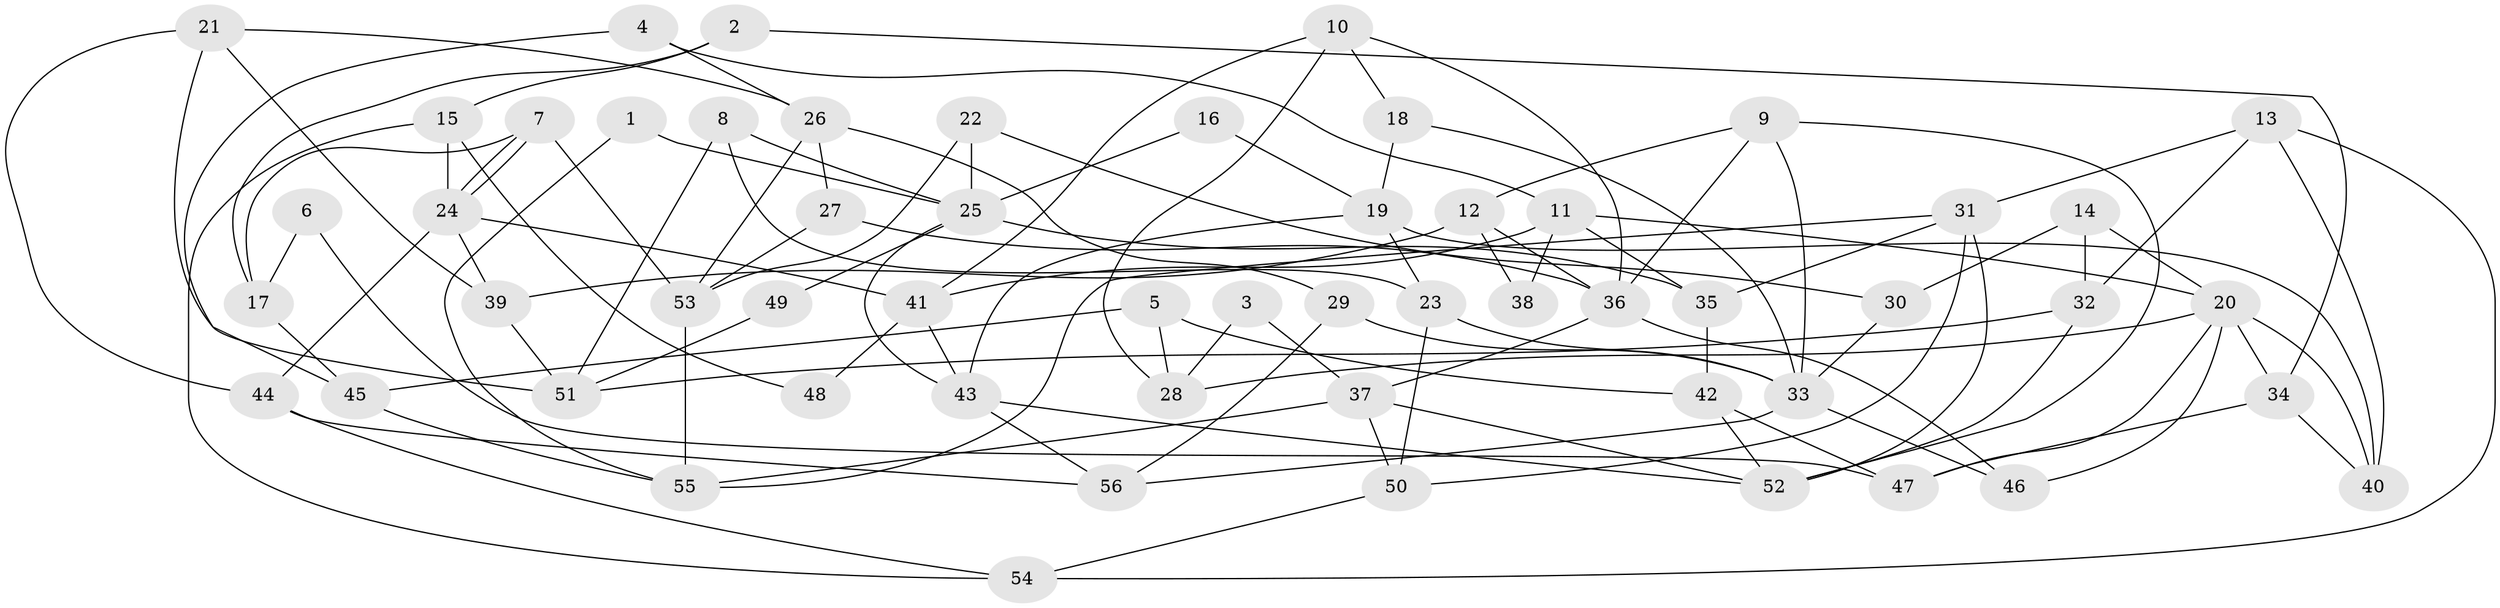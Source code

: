 // coarse degree distribution, {2: 0.09090909090909091, 3: 0.09090909090909091, 4: 0.2727272727272727, 5: 0.21212121212121213, 6: 0.15151515151515152, 7: 0.12121212121212122, 9: 0.06060606060606061}
// Generated by graph-tools (version 1.1) at 2025/24/03/03/25 07:24:01]
// undirected, 56 vertices, 112 edges
graph export_dot {
graph [start="1"]
  node [color=gray90,style=filled];
  1;
  2;
  3;
  4;
  5;
  6;
  7;
  8;
  9;
  10;
  11;
  12;
  13;
  14;
  15;
  16;
  17;
  18;
  19;
  20;
  21;
  22;
  23;
  24;
  25;
  26;
  27;
  28;
  29;
  30;
  31;
  32;
  33;
  34;
  35;
  36;
  37;
  38;
  39;
  40;
  41;
  42;
  43;
  44;
  45;
  46;
  47;
  48;
  49;
  50;
  51;
  52;
  53;
  54;
  55;
  56;
  1 -- 25;
  1 -- 55;
  2 -- 15;
  2 -- 34;
  2 -- 17;
  3 -- 37;
  3 -- 28;
  4 -- 11;
  4 -- 45;
  4 -- 26;
  5 -- 42;
  5 -- 45;
  5 -- 28;
  6 -- 47;
  6 -- 17;
  7 -- 53;
  7 -- 24;
  7 -- 24;
  7 -- 17;
  8 -- 51;
  8 -- 25;
  8 -- 23;
  9 -- 33;
  9 -- 52;
  9 -- 12;
  9 -- 36;
  10 -- 28;
  10 -- 36;
  10 -- 18;
  10 -- 41;
  11 -- 41;
  11 -- 20;
  11 -- 35;
  11 -- 38;
  12 -- 36;
  12 -- 38;
  12 -- 39;
  13 -- 40;
  13 -- 31;
  13 -- 32;
  13 -- 54;
  14 -- 20;
  14 -- 32;
  14 -- 30;
  15 -- 24;
  15 -- 54;
  15 -- 48;
  16 -- 25;
  16 -- 19;
  17 -- 45;
  18 -- 19;
  18 -- 33;
  19 -- 43;
  19 -- 23;
  19 -- 40;
  20 -- 34;
  20 -- 46;
  20 -- 28;
  20 -- 40;
  20 -- 47;
  21 -- 44;
  21 -- 26;
  21 -- 39;
  21 -- 51;
  22 -- 25;
  22 -- 30;
  22 -- 53;
  23 -- 33;
  23 -- 50;
  24 -- 39;
  24 -- 41;
  24 -- 44;
  25 -- 35;
  25 -- 43;
  25 -- 49;
  26 -- 53;
  26 -- 27;
  26 -- 29;
  27 -- 36;
  27 -- 53;
  29 -- 33;
  29 -- 56;
  30 -- 33;
  31 -- 50;
  31 -- 55;
  31 -- 35;
  31 -- 52;
  32 -- 51;
  32 -- 52;
  33 -- 56;
  33 -- 46;
  34 -- 47;
  34 -- 40;
  35 -- 42;
  36 -- 37;
  36 -- 46;
  37 -- 50;
  37 -- 52;
  37 -- 55;
  39 -- 51;
  41 -- 43;
  41 -- 48;
  42 -- 52;
  42 -- 47;
  43 -- 52;
  43 -- 56;
  44 -- 56;
  44 -- 54;
  45 -- 55;
  49 -- 51;
  50 -- 54;
  53 -- 55;
}
